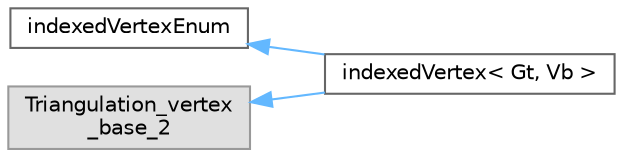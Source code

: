 digraph "Graphical Class Hierarchy"
{
 // LATEX_PDF_SIZE
  bgcolor="transparent";
  edge [fontname=Helvetica,fontsize=10,labelfontname=Helvetica,labelfontsize=10];
  node [fontname=Helvetica,fontsize=10,shape=box,height=0.2,width=0.4];
  rankdir="LR";
  Node0 [id="Node000000",label="indexedVertexEnum",height=0.2,width=0.4,color="grey40", fillcolor="white", style="filled",URL="$classFoam_1_1indexedVertexEnum.html",tooltip=" "];
  Node0 -> Node1 [id="edge4821_Node000000_Node000001",dir="back",color="steelblue1",style="solid",tooltip=" "];
  Node1 [id="Node000001",label="indexedVertex\< Gt, Vb \>",height=0.2,width=0.4,color="grey40", fillcolor="white", style="filled",URL="$classCGAL_1_1indexedVertex.html",tooltip="An indexed form of CGAL::Triangulation_vertex_base_3<K> used to keep track of the Delaunay vertices i..."];
  Node2 [id="Node000002",label="Triangulation_vertex\l_base_2",height=0.2,width=0.4,color="grey60", fillcolor="#E0E0E0", style="filled",tooltip=" "];
  Node2 -> Node1 [id="edge4822_Node000002_Node000001",dir="back",color="steelblue1",style="solid",tooltip=" "];
}
